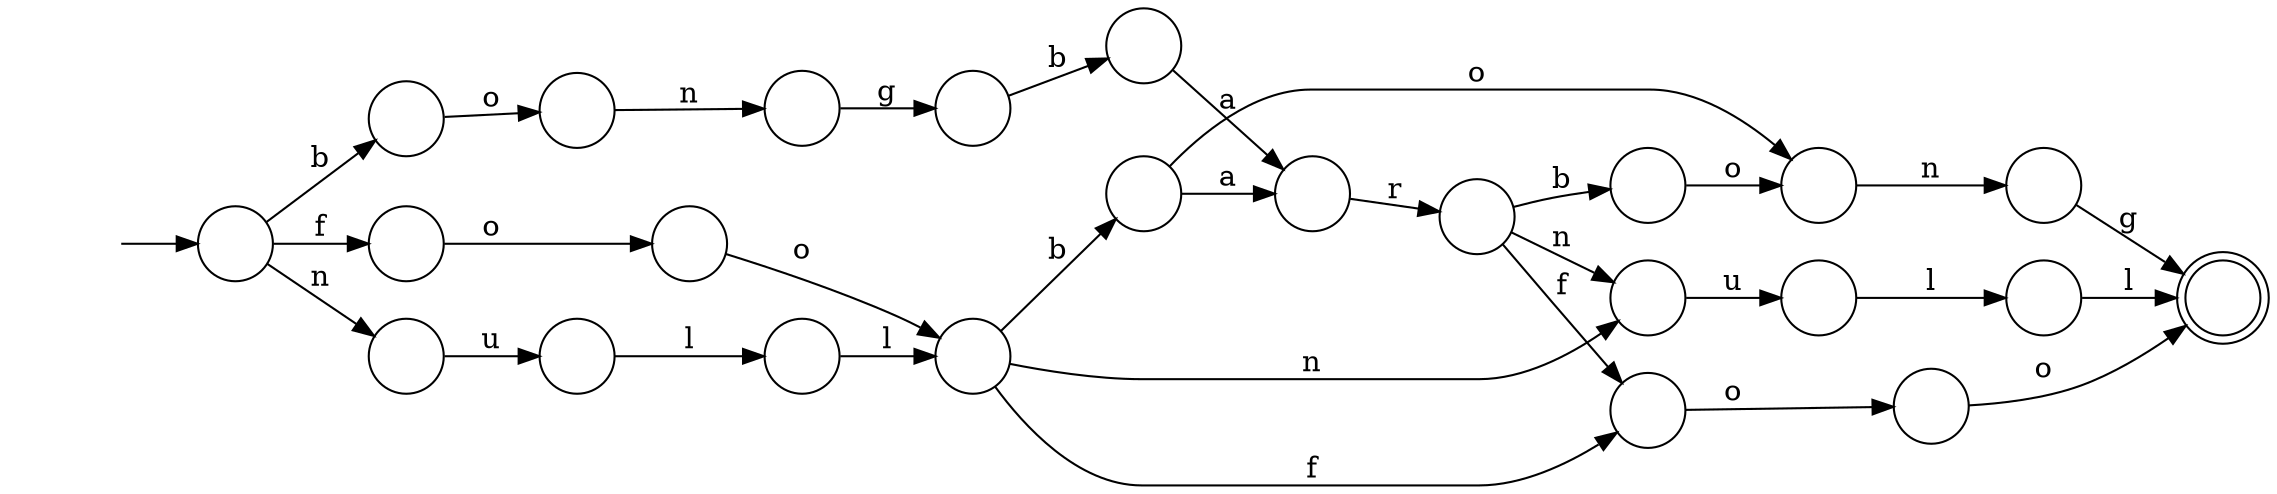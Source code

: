 digraph Automaton {
  rankdir = LR;
  0 [shape=circle,label=""];
  0 -> 19 [label="l"]
  1 [shape=circle,label=""];
  1 -> 22 [label="a"]
  2 [shape=circle,label=""];
  2 -> 21 [label="o"]
  3 [shape=circle,label=""];
  3 -> 2 [label="o"]
  4 [shape=circle,label=""];
  4 -> 1 [label="b"]
  5 [shape=circle,label=""];
  5 -> 10 [label="n"]
  6 [shape=circle,label=""];
  6 -> 16 [label="n"]
  6 -> 7 [label="f"]
  6 -> 12 [label="b"]
  7 [shape=circle,label=""];
  7 -> 9 [label="o"]
  8 [shape=circle,label=""];
  8 -> 13 [label="u"]
  9 [shape=circle,label=""];
  9 -> 17 [label="o"]
  10 [shape=circle,label=""];
  10 -> 17 [label="g"]
  11 [shape=circle,label=""];
  initial [shape=plaintext,label=""];
  initial -> 11
  11 -> 8 [label="n"]
  11 -> 3 [label="f"]
  11 -> 18 [label="b"]
  12 [shape=circle,label=""];
  12 -> 5 [label="o"]
  13 [shape=circle,label=""];
  13 -> 20 [label="l"]
  14 [shape=circle,label=""];
  14 -> 22 [label="a"]
  14 -> 5 [label="o"]
  15 [shape=circle,label=""];
  15 -> 4 [label="g"]
  16 [shape=circle,label=""];
  16 -> 0 [label="u"]
  17 [shape=doublecircle,label=""];
  18 [shape=circle,label=""];
  18 -> 23 [label="o"]
  19 [shape=circle,label=""];
  19 -> 17 [label="l"]
  20 [shape=circle,label=""];
  20 -> 21 [label="l"]
  21 [shape=circle,label=""];
  21 -> 16 [label="n"]
  21 -> 7 [label="f"]
  21 -> 14 [label="b"]
  22 [shape=circle,label=""];
  22 -> 6 [label="r"]
  23 [shape=circle,label=""];
  23 -> 15 [label="n"]
}

